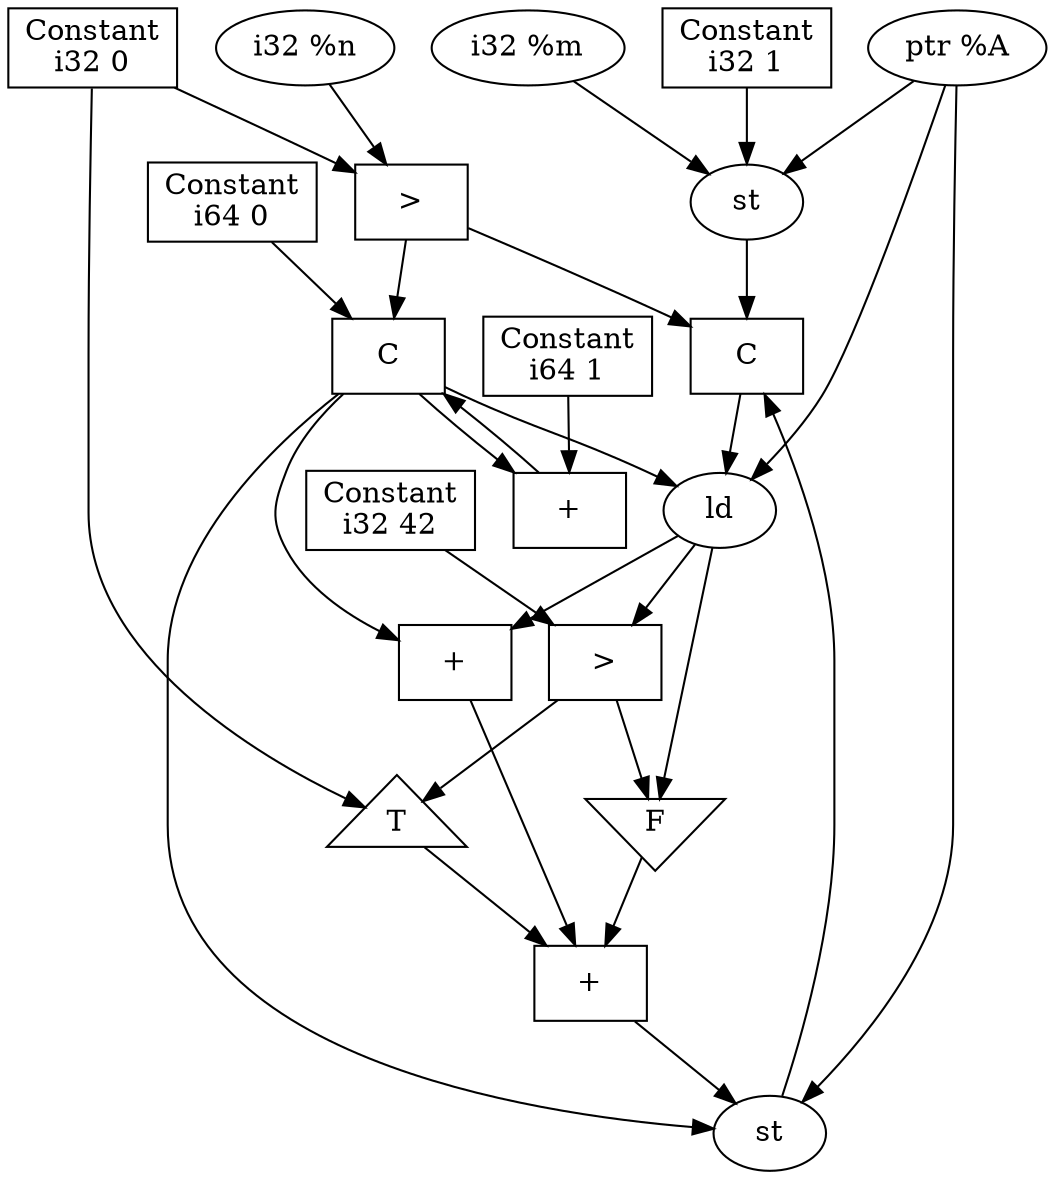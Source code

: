 digraph "custom_dfg" {
  "node0" [label="st", shape="ellipse"];
  "node1" [label=">", shape="box"];
  "node2" [label="C", shape="box"];
  "node3" [label="C", shape="box"];
  "node4" [label="ld", shape="ellipse"];
  "node5" [label=">", shape="box"];
  "node6" [label="+", shape="box"];
  "node7" [label="+", shape="box"];
  "node8" [label="st", shape="ellipse"];
  "node9" [label="+", shape="box"];
  "node10" [label="ptr %A", shape="ellipse"];
  "node11" [label="i32 %n", shape="ellipse"];
  "node12" [label="i32 %m", shape="ellipse"];
  "node13" [label="Constant\ni32 1", shape="box"];
  "node14" [label="Constant\ni32 0", shape="box"];
  "node15" [label="Constant\ni64 0", shape="box"];
  "node16" [label="Constant\ni32 42", shape="box"];
  "node17" [label="Constant\ni64 1", shape="box"];
  "node18" [label="T", shape="triangle"];
  "node19" [label="F", shape="invtriangle"];
  "node5" -> "node18";
  "node5" -> "node19";
  "node14" -> "node18";
  "node4" -> "node19";
  "node18" -> "node7";
  "node19" -> "node7";
  "node10" -> "node0";
  "node12" -> "node0";
  "node13" -> "node0";
  "node14" -> "node1";
  "node15" -> "node3";
  "node10" -> "node8";
  "node3" -> "node8";
  "node10" -> "node4";
  "node3" -> "node4";
  "node2" -> "node4";
  "node4" -> "node6";
  "node4" -> "node5";
  "node16" -> "node5";
  "node3" -> "node6";
  "node6" -> "node7";
  "node7" -> "node8";
  "node17" -> "node9";
  "node1" -> "node2";
  "node8" -> "node2";
  "node0" -> "node2";
  "node1" -> "node3";
  "node9" -> "node3";
  "node3" -> "node9";
  "node11" -> "node1";
}
